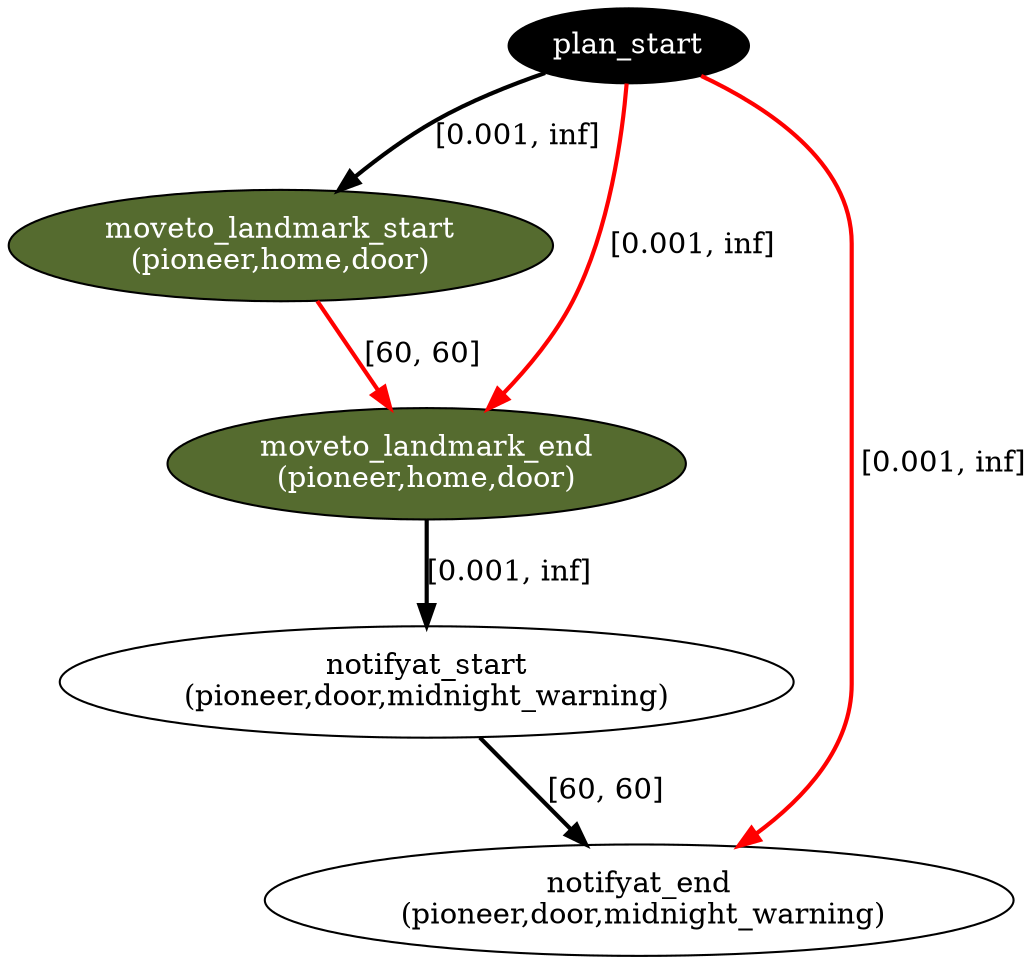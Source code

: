 digraph plan {
0[ label="plan_start",style=filled,fillcolor=black,fontcolor=white];
1[ label="moveto_landmark_start
(pioneer,home,door)",style=filled,fillcolor=darkolivegreen,fontcolor=white];
2[ label="moveto_landmark_end
(pioneer,home,door)",style=filled,fillcolor=darkolivegreen,fontcolor=white];
3[ label="notifyat_start
(pioneer,door,midnight_warning)"];
4[ label="notifyat_end
 (pioneer,door,midnight_warning)"];
"0" -> "1" [ label="[0.001, inf]" , penwidth=2,  color="black"]
"1" -> "2" [ label="[60, 60]" , penwidth=2, color="red" ]
"0" -> "2" [ label="[0.001, inf]" , penwidth=2, color="red"]
"2" ->  "3" [ label="[0.001, inf]" , penwidth=2, color="black"]
"3" -> "4"  [ label="[60, 60]" , penwidth=2, color="black"]
"0" -> "4" [ label=" [0.001, inf]" , penwidth=2, color="red"]
}
